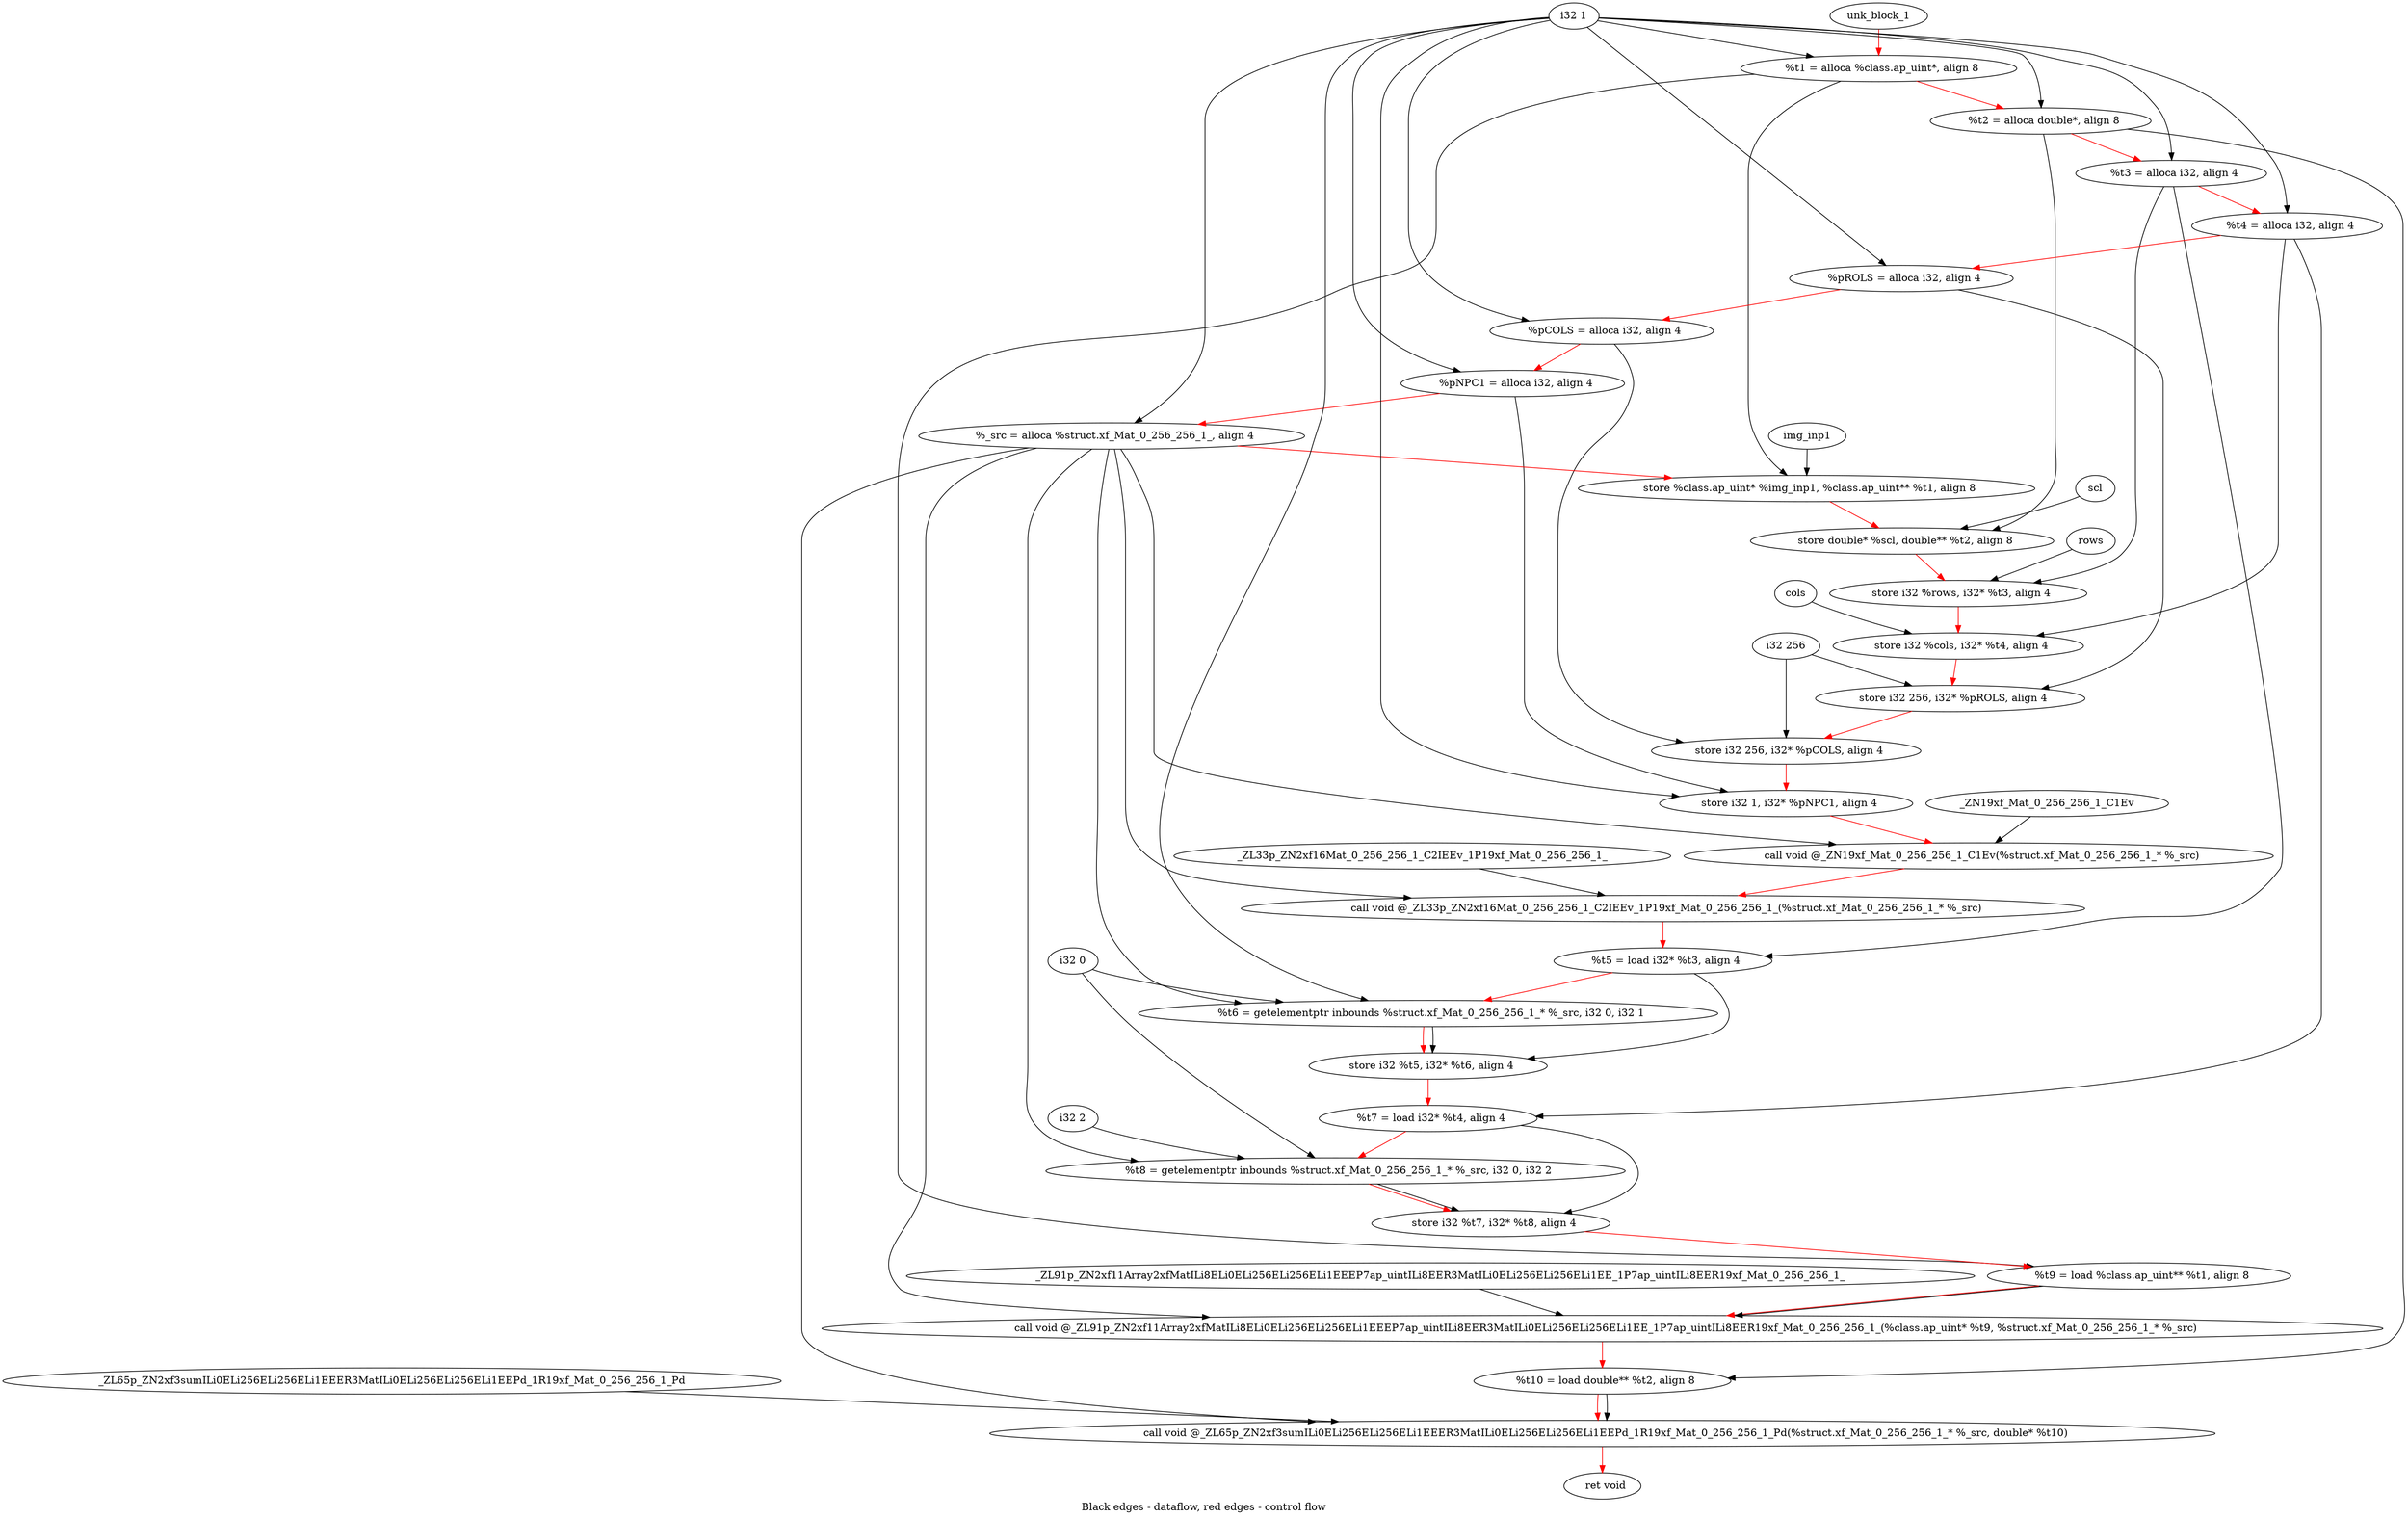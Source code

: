 digraph G {
compound=true
label="Black edges - dataflow, red edges - control flow"
"t1" [label="  %t1 = alloca %class.ap_uint*, align 8"]
"t2" [label="  %t2 = alloca double*, align 8"]
"t3" [label="  %t3 = alloca i32, align 4"]
"t4" [label="  %t4 = alloca i32, align 4"]
"pROLS" [label="  %pROLS = alloca i32, align 4"]
"pCOLS" [label="  %pCOLS = alloca i32, align 4"]
"pNPC1" [label="  %pNPC1 = alloca i32, align 4"]
"_src" [label="  %_src = alloca %struct.xf_Mat_0_256_256_1_, align 4"]
"_1" [label="  store %class.ap_uint* %img_inp1, %class.ap_uint** %t1, align 8"]
"_2" [label="  store double* %scl, double** %t2, align 8"]
"_3" [label="  store i32 %rows, i32* %t3, align 4"]
"_4" [label="  store i32 %cols, i32* %t4, align 4"]
"_5" [label="  store i32 256, i32* %pROLS, align 4"]
"_6" [label="  store i32 256, i32* %pCOLS, align 4"]
"_7" [label="  store i32 1, i32* %pNPC1, align 4"]
"_8" [label="  call void @_ZN19xf_Mat_0_256_256_1_C1Ev(%struct.xf_Mat_0_256_256_1_* %_src)"]
"_9" [label="  call void @_ZL33p_ZN2xf16Mat_0_256_256_1_C2IEEv_1P19xf_Mat_0_256_256_1_(%struct.xf_Mat_0_256_256_1_* %_src)"]
"t5" [label="  %t5 = load i32* %t3, align 4"]
"t6" [label="  %t6 = getelementptr inbounds %struct.xf_Mat_0_256_256_1_* %_src, i32 0, i32 1"]
"_10" [label="  store i32 %t5, i32* %t6, align 4"]
"t7" [label="  %t7 = load i32* %t4, align 4"]
"t8" [label="  %t8 = getelementptr inbounds %struct.xf_Mat_0_256_256_1_* %_src, i32 0, i32 2"]
"_11" [label="  store i32 %t7, i32* %t8, align 4"]
"t9" [label="  %t9 = load %class.ap_uint** %t1, align 8"]
"_12" [label="  call void @_ZL91p_ZN2xf11Array2xfMatILi8ELi0ELi256ELi256ELi1EEEP7ap_uintILi8EER3MatILi0ELi256ELi256ELi1EE_1P7ap_uintILi8EER19xf_Mat_0_256_256_1_(%class.ap_uint* %t9, %struct.xf_Mat_0_256_256_1_* %_src)"]
"t10" [label="  %t10 = load double** %t2, align 8"]
"_13" [label="  call void @_ZL65p_ZN2xf3sumILi0ELi256ELi256ELi1EEER3MatILi0ELi256ELi256ELi1EEPd_1R19xf_Mat_0_256_256_1_Pd(%struct.xf_Mat_0_256_256_1_* %_src, double* %t10)"]
"_14" [label="  ret void"]
"unk_block_1" -> "t1"[color=red]
"i32 1" -> "t1"
"t1" -> "t2"[color=red weight=2]
"i32 1" -> "t2"
"t2" -> "t3"[color=red weight=2]
"i32 1" -> "t3"
"t3" -> "t4"[color=red weight=2]
"i32 1" -> "t4"
"t4" -> "pROLS"[color=red weight=2]
"i32 1" -> "pROLS"
"pROLS" -> "pCOLS"[color=red weight=2]
"i32 1" -> "pCOLS"
"pCOLS" -> "pNPC1"[color=red weight=2]
"i32 1" -> "pNPC1"
"pNPC1" -> "_src"[color=red weight=2]
"i32 1" -> "_src"
"_src" -> "_1"[color=red weight=2]
"img_inp1" -> "_1"
"t1" -> "_1"
"_1" -> "_2"[color=red weight=2]
"scl" -> "_2"
"t2" -> "_2"
"_2" -> "_3"[color=red weight=2]
"rows" -> "_3"
"t3" -> "_3"
"_3" -> "_4"[color=red weight=2]
"cols" -> "_4"
"t4" -> "_4"
"_4" -> "_5"[color=red weight=2]
"i32 256" -> "_5"
"pROLS" -> "_5"
"_5" -> "_6"[color=red weight=2]
"i32 256" -> "_6"
"pCOLS" -> "_6"
"_6" -> "_7"[color=red weight=2]
"i32 1" -> "_7"
"pNPC1" -> "_7"
"_7" -> "_8"[color=red weight=2]
"_src" -> "_8"
"_ZN19xf_Mat_0_256_256_1_C1Ev" -> "_8"
"_8" -> "_9"[color=red weight=2]
"_src" -> "_9"
"_ZL33p_ZN2xf16Mat_0_256_256_1_C2IEEv_1P19xf_Mat_0_256_256_1_" -> "_9"
"_9" -> "t5"[color=red weight=2]
"t3" -> "t5"
"t5" -> "t6"[color=red weight=2]
"_src" -> "t6"
"i32 0" -> "t6"
"i32 1" -> "t6"
"t6" -> "_10"[color=red weight=2]
"t5" -> "_10"
"t6" -> "_10"
"_10" -> "t7"[color=red weight=2]
"t4" -> "t7"
"t7" -> "t8"[color=red weight=2]
"_src" -> "t8"
"i32 0" -> "t8"
"i32 2" -> "t8"
"t8" -> "_11"[color=red weight=2]
"t7" -> "_11"
"t8" -> "_11"
"_11" -> "t9"[color=red weight=2]
"t1" -> "t9"
"t9" -> "_12"[color=red weight=2]
"t9" -> "_12"
"_src" -> "_12"
"_ZL91p_ZN2xf11Array2xfMatILi8ELi0ELi256ELi256ELi1EEEP7ap_uintILi8EER3MatILi0ELi256ELi256ELi1EE_1P7ap_uintILi8EER19xf_Mat_0_256_256_1_" -> "_12"
"_12" -> "t10"[color=red weight=2]
"t2" -> "t10"
"t10" -> "_13"[color=red weight=2]
"_src" -> "_13"
"t10" -> "_13"
"_ZL65p_ZN2xf3sumILi0ELi256ELi256ELi1EEER3MatILi0ELi256ELi256ELi1EEPd_1R19xf_Mat_0_256_256_1_Pd" -> "_13"
"_13" -> "_14"[color=red weight=2]

}
